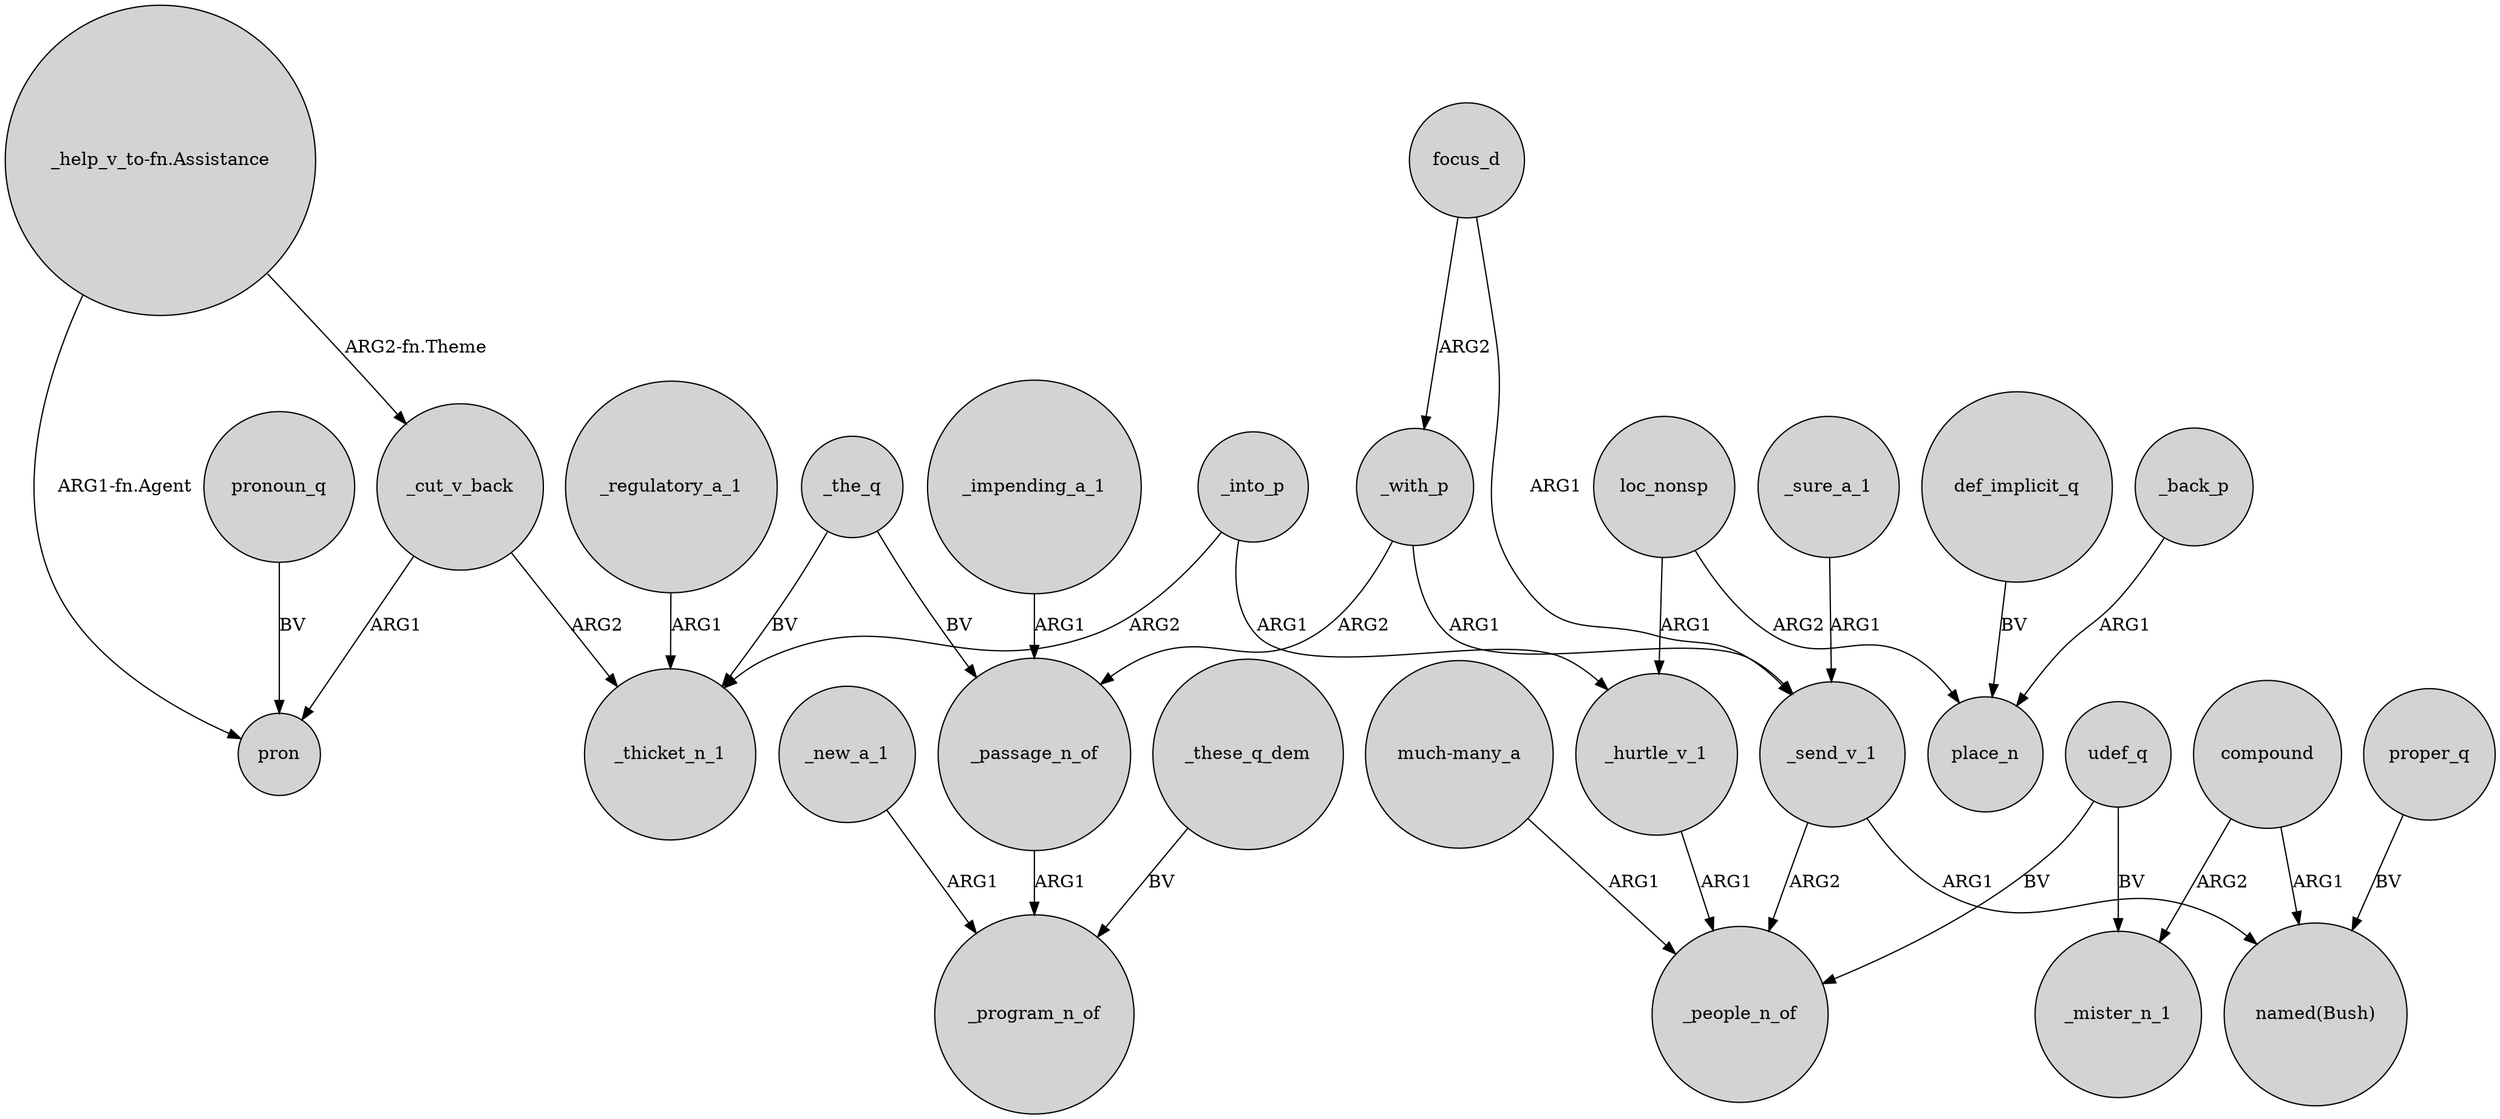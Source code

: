 digraph {
	node [shape=circle style=filled]
	_with_p -> _send_v_1 [label=ARG1]
	_passage_n_of -> _program_n_of [label=ARG1]
	_send_v_1 -> _people_n_of [label=ARG2]
	_regulatory_a_1 -> _thicket_n_1 [label=ARG1]
	_hurtle_v_1 -> _people_n_of [label=ARG1]
	"_help_v_to-fn.Assistance" -> pron [label="ARG1-fn.Agent"]
	compound -> _mister_n_1 [label=ARG2]
	udef_q -> _mister_n_1 [label=BV]
	focus_d -> _with_p [label=ARG2]
	def_implicit_q -> place_n [label=BV]
	"much-many_a" -> _people_n_of [label=ARG1]
	_sure_a_1 -> _send_v_1 [label=ARG1]
	_cut_v_back -> _thicket_n_1 [label=ARG2]
	udef_q -> _people_n_of [label=BV]
	pronoun_q -> pron [label=BV]
	_into_p -> _thicket_n_1 [label=ARG2]
	_these_q_dem -> _program_n_of [label=BV]
	_the_q -> _passage_n_of [label=BV]
	_with_p -> _passage_n_of [label=ARG2]
	_the_q -> _thicket_n_1 [label=BV]
	proper_q -> "named(Bush)" [label=BV]
	_into_p -> _hurtle_v_1 [label=ARG1]
	_send_v_1 -> "named(Bush)" [label=ARG1]
	loc_nonsp -> place_n [label=ARG2]
	_back_p -> place_n [label=ARG1]
	_new_a_1 -> _program_n_of [label=ARG1]
	focus_d -> _send_v_1 [label=ARG1]
	_impending_a_1 -> _passage_n_of [label=ARG1]
	"_help_v_to-fn.Assistance" -> _cut_v_back [label="ARG2-fn.Theme"]
	_cut_v_back -> pron [label=ARG1]
	loc_nonsp -> _hurtle_v_1 [label=ARG1]
	compound -> "named(Bush)" [label=ARG1]
}

